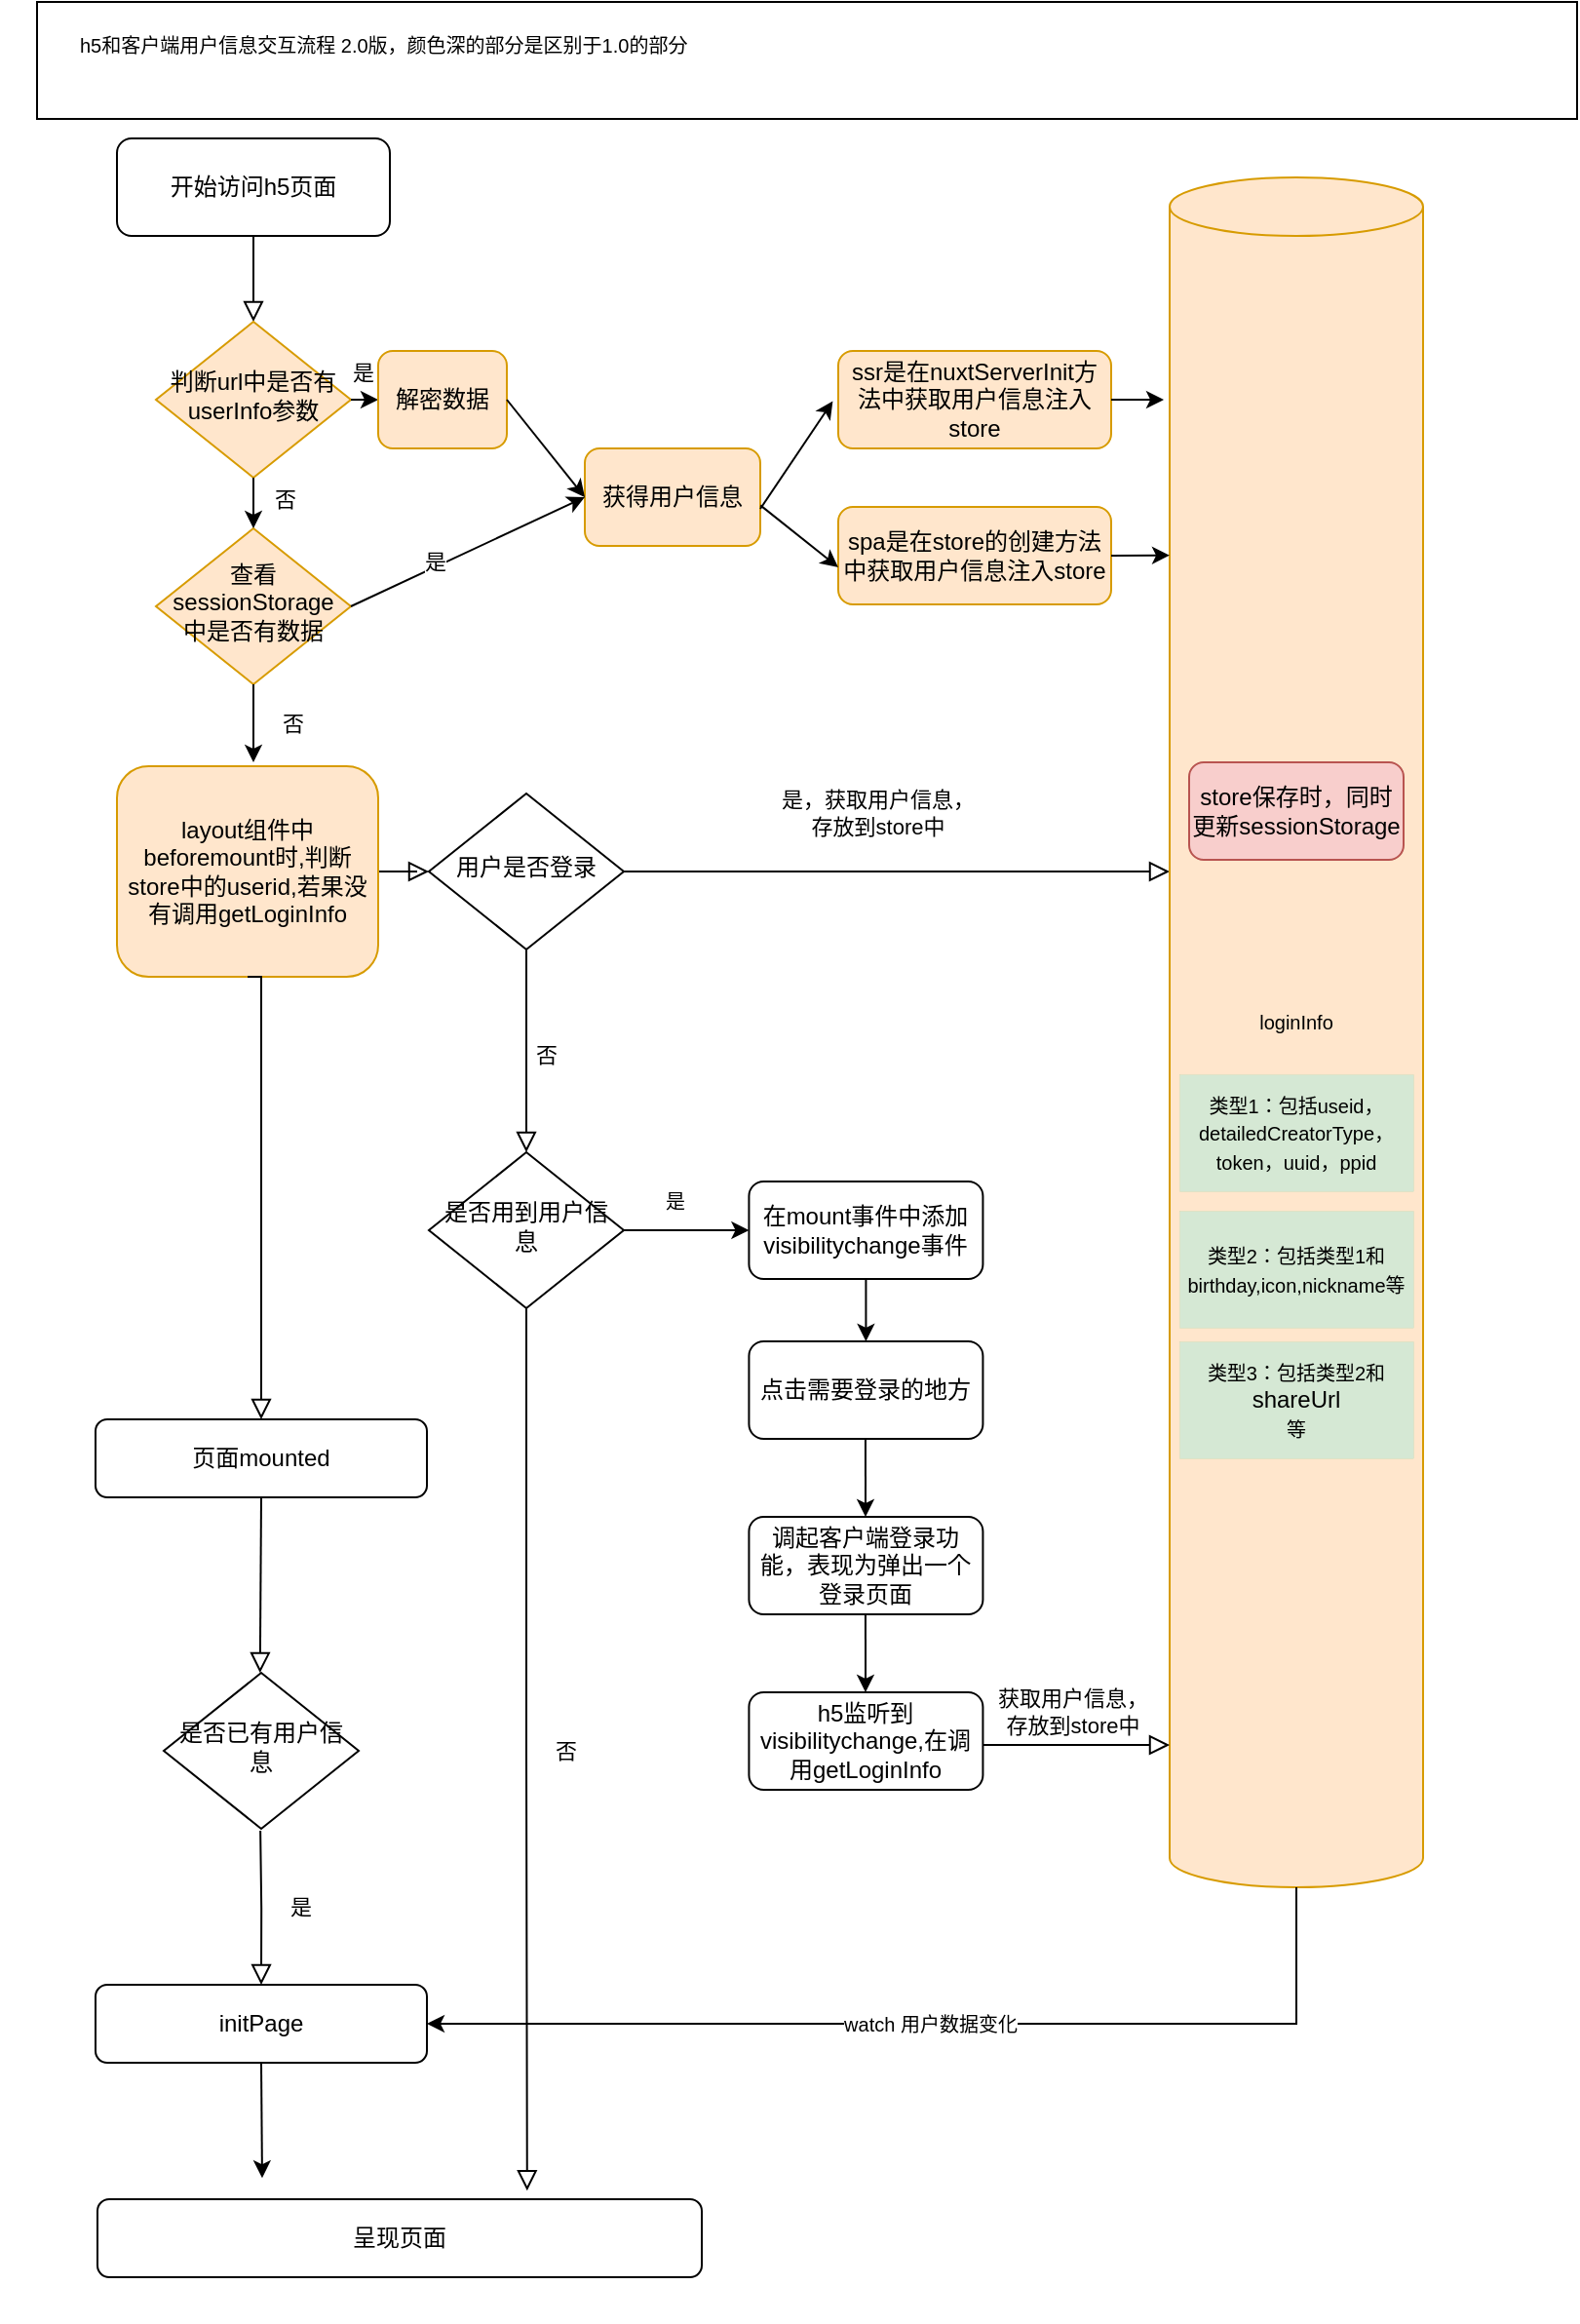 <mxfile version="20.2.0" type="github">
  <diagram id="C5RBs43oDa-KdzZeNtuy" name="Page-1">
    <mxGraphModel dx="2377" dy="2492" grid="1" gridSize="10" guides="1" tooltips="1" connect="1" arrows="1" fold="1" page="1" pageScale="1" pageWidth="827" pageHeight="1169" math="0" shadow="0">
      <root>
        <mxCell id="WIyWlLk6GJQsqaUBKTNV-0" />
        <mxCell id="WIyWlLk6GJQsqaUBKTNV-1" parent="WIyWlLk6GJQsqaUBKTNV-0" />
        <mxCell id="vIY9tpSzzPqMu0DWue8W-50" value="h5和客户端用户信息交互流程 2.0版，颜色深的部分是区别于1.0的部分" style="rounded=0;whiteSpace=wrap;html=1;fontSize=10;align=left;verticalAlign=top;spacingTop=10;spacingLeft=20;container=1;" parent="WIyWlLk6GJQsqaUBKTNV-1" vertex="1">
          <mxGeometry x="19" y="-90" width="790" height="60" as="geometry" />
        </mxCell>
        <mxCell id="WIyWlLk6GJQsqaUBKTNV-2" value="" style="rounded=0;html=1;jettySize=auto;orthogonalLoop=1;fontSize=11;endArrow=block;endFill=0;endSize=8;strokeWidth=1;shadow=0;labelBackgroundColor=none;edgeStyle=orthogonalEdgeStyle;exitX=1;exitY=0.5;exitDx=0;exitDy=0;" parent="WIyWlLk6GJQsqaUBKTNV-1" source="vIY9tpSzzPqMu0DWue8W-14" target="WIyWlLk6GJQsqaUBKTNV-6" edge="1">
          <mxGeometry relative="1" as="geometry">
            <mxPoint x="210" y="327" as="sourcePoint" />
          </mxGeometry>
        </mxCell>
        <mxCell id="WIyWlLk6GJQsqaUBKTNV-4" value="否" style="rounded=0;html=1;jettySize=auto;orthogonalLoop=1;fontSize=11;endArrow=block;endFill=0;endSize=8;strokeWidth=1;shadow=0;labelBackgroundColor=none;edgeStyle=orthogonalEdgeStyle;exitX=0.5;exitY=1;exitDx=0;exitDy=0;entryX=0.5;entryY=0;entryDx=0;entryDy=0;" parent="WIyWlLk6GJQsqaUBKTNV-1" source="WIyWlLk6GJQsqaUBKTNV-6" edge="1" target="vIY9tpSzzPqMu0DWue8W-25">
          <mxGeometry x="0.027" y="10" relative="1" as="geometry">
            <mxPoint as="offset" />
            <mxPoint x="270" y="477" as="targetPoint" />
          </mxGeometry>
        </mxCell>
        <mxCell id="WIyWlLk6GJQsqaUBKTNV-5" value="是，获取用户信息，&lt;br&gt;存放到store中" style="edgeStyle=orthogonalEdgeStyle;rounded=0;html=1;jettySize=auto;orthogonalLoop=1;fontSize=11;endArrow=block;endFill=0;endSize=8;strokeWidth=1;shadow=0;labelBackgroundColor=none;" parent="WIyWlLk6GJQsqaUBKTNV-1" source="WIyWlLk6GJQsqaUBKTNV-6" edge="1">
          <mxGeometry x="-0.075" y="30" relative="1" as="geometry">
            <mxPoint as="offset" />
            <mxPoint x="600" y="356" as="targetPoint" />
            <Array as="points" />
          </mxGeometry>
        </mxCell>
        <mxCell id="WIyWlLk6GJQsqaUBKTNV-6" value="用户是否登录" style="rhombus;whiteSpace=wrap;html=1;shadow=0;fontFamily=Helvetica;fontSize=12;align=center;strokeWidth=1;spacing=6;spacingTop=-4;" parent="WIyWlLk6GJQsqaUBKTNV-1" vertex="1">
          <mxGeometry x="220" y="316" width="100" height="80" as="geometry" />
        </mxCell>
        <mxCell id="WIyWlLk6GJQsqaUBKTNV-11" value="initPage" style="rounded=1;whiteSpace=wrap;html=1;fontSize=12;glass=0;strokeWidth=1;shadow=0;" parent="WIyWlLk6GJQsqaUBKTNV-1" vertex="1">
          <mxGeometry x="49" y="927" width="170" height="40" as="geometry" />
        </mxCell>
        <mxCell id="vIY9tpSzzPqMu0DWue8W-6" value="开始访问h5页面" style="rounded=1;whiteSpace=wrap;html=1;" parent="WIyWlLk6GJQsqaUBKTNV-1" vertex="1">
          <mxGeometry x="60" y="-20" width="140" height="50" as="geometry" />
        </mxCell>
        <mxCell id="vIY9tpSzzPqMu0DWue8W-9" value="loginInfo&#xa;&#xa;&#xa;" style="shape=cylinder3;boundedLbl=1;backgroundOutline=1;size=15;whiteSpace=wrap;fontSize=10;fillColor=#ffe6cc;strokeColor=#d79b00;" parent="WIyWlLk6GJQsqaUBKTNV-1" vertex="1">
          <mxGeometry x="600" width="130" height="877" as="geometry" />
        </mxCell>
        <mxCell id="vIY9tpSzzPqMu0DWue8W-14" value="layout组件中beforemount时,判断store中的userid,若果没有调用getLoginInfo" style="rounded=1;whiteSpace=wrap;html=1;fillColor=#ffe6cc;strokeColor=#d79b00;" parent="WIyWlLk6GJQsqaUBKTNV-1" vertex="1">
          <mxGeometry x="60" y="302" width="134" height="108" as="geometry" />
        </mxCell>
        <mxCell id="vIY9tpSzzPqMu0DWue8W-15" value="" style="rounded=0;html=1;jettySize=auto;orthogonalLoop=1;fontSize=11;endArrow=block;endFill=0;endSize=8;strokeWidth=1;shadow=0;labelBackgroundColor=none;edgeStyle=orthogonalEdgeStyle;exitX=0.5;exitY=1;exitDx=0;exitDy=0;entryX=0.5;entryY=0;entryDx=0;entryDy=0;" parent="WIyWlLk6GJQsqaUBKTNV-1" source="vIY9tpSzzPqMu0DWue8W-6" target="VcRhLuIsz3l9arXMUyPR-2" edge="1">
          <mxGeometry relative="1" as="geometry">
            <mxPoint x="143.71" y="157" as="sourcePoint" />
            <mxPoint x="144" y="90" as="targetPoint" />
            <Array as="points" />
          </mxGeometry>
        </mxCell>
        <mxCell id="vIY9tpSzzPqMu0DWue8W-20" value="watch 用户数据变化" style="endArrow=classic;html=1;rounded=0;fontSize=10;exitX=0.5;exitY=1;exitDx=0;exitDy=0;exitPerimeter=0;entryX=1;entryY=0.5;entryDx=0;entryDy=0;" parent="WIyWlLk6GJQsqaUBKTNV-1" source="vIY9tpSzzPqMu0DWue8W-9" target="WIyWlLk6GJQsqaUBKTNV-11" edge="1">
          <mxGeometry width="50" height="50" relative="1" as="geometry">
            <mxPoint x="490" y="737" as="sourcePoint" />
            <mxPoint x="555" y="787" as="targetPoint" />
            <Array as="points">
              <mxPoint x="665" y="947" />
            </Array>
          </mxGeometry>
        </mxCell>
        <mxCell id="vIY9tpSzzPqMu0DWue8W-21" value="呈现页面" style="rounded=1;whiteSpace=wrap;html=1;fontSize=12;glass=0;strokeWidth=1;shadow=0;" parent="WIyWlLk6GJQsqaUBKTNV-1" vertex="1">
          <mxGeometry x="50" y="1037" width="310" height="40" as="geometry" />
        </mxCell>
        <mxCell id="vIY9tpSzzPqMu0DWue8W-22" value="" style="endArrow=classic;html=1;rounded=0;fontSize=10;exitX=0.5;exitY=1;exitDx=0;exitDy=0;entryX=0.481;entryY=-0.022;entryDx=0;entryDy=0;entryPerimeter=0;" parent="WIyWlLk6GJQsqaUBKTNV-1" source="WIyWlLk6GJQsqaUBKTNV-11" edge="1">
          <mxGeometry width="50" height="50" relative="1" as="geometry">
            <mxPoint x="197" y="957" as="sourcePoint" />
            <mxPoint x="134.49" y="1026.12" as="targetPoint" />
          </mxGeometry>
        </mxCell>
        <mxCell id="vIY9tpSzzPqMu0DWue8W-25" value="是否用到用户信息" style="rhombus;shadow=0;fontFamily=Helvetica;fontSize=12;align=center;strokeWidth=1;spacing=6;spacingTop=-4;whiteSpace=wrap;" parent="WIyWlLk6GJQsqaUBKTNV-1" vertex="1">
          <mxGeometry x="220" y="500" width="100" height="80" as="geometry" />
        </mxCell>
        <mxCell id="vIY9tpSzzPqMu0DWue8W-27" value="否" style="rounded=0;html=1;jettySize=auto;orthogonalLoop=1;fontSize=11;endArrow=block;endFill=0;endSize=8;strokeWidth=1;shadow=0;labelBackgroundColor=none;edgeStyle=orthogonalEdgeStyle;exitX=0.5;exitY=1;exitDx=0;exitDy=0;entryX=0.711;entryY=-0.109;entryDx=0;entryDy=0;entryPerimeter=0;" parent="WIyWlLk6GJQsqaUBKTNV-1" source="vIY9tpSzzPqMu0DWue8W-25" target="vIY9tpSzzPqMu0DWue8W-21" edge="1">
          <mxGeometry y="20" relative="1" as="geometry">
            <mxPoint as="offset" />
            <mxPoint x="170" y="587" as="sourcePoint" />
            <mxPoint x="310" y="757" as="targetPoint" />
          </mxGeometry>
        </mxCell>
        <mxCell id="vIY9tpSzzPqMu0DWue8W-29" value="在mount事件中添加&lt;br&gt;visibilitychange事件" style="rounded=1;whiteSpace=wrap;html=1;" parent="WIyWlLk6GJQsqaUBKTNV-1" vertex="1">
          <mxGeometry x="384.21" y="515" width="120" height="50" as="geometry" />
        </mxCell>
        <mxCell id="vIY9tpSzzPqMu0DWue8W-30" value="获取用户信息，&lt;br&gt;存放到store中" style="edgeStyle=orthogonalEdgeStyle;rounded=0;html=1;jettySize=auto;orthogonalLoop=1;fontSize=11;endArrow=block;endFill=0;endSize=8;strokeWidth=1;shadow=0;labelBackgroundColor=none;spacing=7;" parent="WIyWlLk6GJQsqaUBKTNV-1" target="vIY9tpSzzPqMu0DWue8W-9" edge="1">
          <mxGeometry x="-0.044" y="17" relative="1" as="geometry">
            <mxPoint as="offset" />
            <mxPoint x="504.21" y="804.01" as="sourcePoint" />
            <mxPoint x="580" y="797" as="targetPoint" />
            <Array as="points">
              <mxPoint x="580" y="804" />
              <mxPoint x="580" y="804" />
            </Array>
          </mxGeometry>
        </mxCell>
        <mxCell id="vIY9tpSzzPqMu0DWue8W-31" value="页面mounted" style="rounded=1;whiteSpace=wrap;html=1;fontSize=12;glass=0;strokeWidth=1;shadow=0;" parent="WIyWlLk6GJQsqaUBKTNV-1" vertex="1">
          <mxGeometry x="49" y="637" width="170" height="40" as="geometry" />
        </mxCell>
        <mxCell id="vIY9tpSzzPqMu0DWue8W-32" value="是否已有用户信息" style="rhombus;whiteSpace=wrap;html=1;shadow=0;fontFamily=Helvetica;fontSize=12;align=center;strokeWidth=1;spacing=6;spacingTop=-4;" parent="WIyWlLk6GJQsqaUBKTNV-1" vertex="1">
          <mxGeometry x="84" y="767" width="100" height="80" as="geometry" />
        </mxCell>
        <mxCell id="vIY9tpSzzPqMu0DWue8W-33" value="是" style="rounded=0;html=1;jettySize=auto;orthogonalLoop=1;fontSize=11;endArrow=block;endFill=0;endSize=8;strokeWidth=1;shadow=0;labelBackgroundColor=none;edgeStyle=orthogonalEdgeStyle;entryX=0.5;entryY=0;entryDx=0;entryDy=0;" parent="WIyWlLk6GJQsqaUBKTNV-1" target="WIyWlLk6GJQsqaUBKTNV-11" edge="1">
          <mxGeometry y="20" relative="1" as="geometry">
            <mxPoint as="offset" />
            <mxPoint x="133.57" y="848" as="sourcePoint" />
            <mxPoint x="133.57" y="898" as="targetPoint" />
          </mxGeometry>
        </mxCell>
        <mxCell id="vIY9tpSzzPqMu0DWue8W-35" value="" style="rounded=0;html=1;jettySize=auto;orthogonalLoop=1;fontSize=11;endArrow=block;endFill=0;endSize=8;strokeWidth=1;shadow=0;labelBackgroundColor=none;edgeStyle=orthogonalEdgeStyle;entryX=0.5;entryY=0;entryDx=0;entryDy=0;exitX=0.5;exitY=1;exitDx=0;exitDy=0;" parent="WIyWlLk6GJQsqaUBKTNV-1" source="vIY9tpSzzPqMu0DWue8W-31" edge="1">
          <mxGeometry y="20" relative="1" as="geometry">
            <mxPoint as="offset" />
            <mxPoint x="132.96" y="688" as="sourcePoint" />
            <mxPoint x="133.39" y="767" as="targetPoint" />
            <Array as="points">
              <mxPoint x="133" y="677" />
            </Array>
          </mxGeometry>
        </mxCell>
        <mxCell id="vIY9tpSzzPqMu0DWue8W-37" value="" style="rounded=0;html=1;jettySize=auto;orthogonalLoop=1;fontSize=11;endArrow=block;endFill=0;endSize=8;strokeWidth=1;shadow=0;labelBackgroundColor=none;edgeStyle=orthogonalEdgeStyle;exitX=0.5;exitY=1;exitDx=0;exitDy=0;" parent="WIyWlLk6GJQsqaUBKTNV-1" target="vIY9tpSzzPqMu0DWue8W-31" edge="1" source="vIY9tpSzzPqMu0DWue8W-14">
          <mxGeometry y="20" relative="1" as="geometry">
            <mxPoint as="offset" />
            <mxPoint x="133.57" y="352" as="sourcePoint" />
            <mxPoint x="133.57" y="402" as="targetPoint" />
            <Array as="points">
              <mxPoint x="134" y="410" />
            </Array>
          </mxGeometry>
        </mxCell>
        <mxCell id="vIY9tpSzzPqMu0DWue8W-38" value="" style="endArrow=classic;html=1;rounded=0;fontSize=10;exitX=1;exitY=0.5;exitDx=0;exitDy=0;entryX=0;entryY=0.5;entryDx=0;entryDy=0;" parent="WIyWlLk6GJQsqaUBKTNV-1" source="vIY9tpSzzPqMu0DWue8W-25" target="vIY9tpSzzPqMu0DWue8W-29" edge="1">
          <mxGeometry width="50" height="50" relative="1" as="geometry">
            <mxPoint x="230" y="655" as="sourcePoint" />
            <mxPoint x="280" y="605" as="targetPoint" />
          </mxGeometry>
        </mxCell>
        <mxCell id="vIY9tpSzzPqMu0DWue8W-39" value="是" style="edgeLabel;html=1;align=center;verticalAlign=middle;resizable=0;points=[];fontSize=10;" parent="vIY9tpSzzPqMu0DWue8W-38" vertex="1" connectable="0">
          <mxGeometry x="-0.209" y="-1" relative="1" as="geometry">
            <mxPoint y="-16" as="offset" />
          </mxGeometry>
        </mxCell>
        <mxCell id="vIY9tpSzzPqMu0DWue8W-43" value="调起客户端登录功能，表现为弹出一个登录页面" style="rounded=1;whiteSpace=wrap;html=1;" parent="WIyWlLk6GJQsqaUBKTNV-1" vertex="1">
          <mxGeometry x="384.21" y="687" width="120" height="50" as="geometry" />
        </mxCell>
        <mxCell id="vIY9tpSzzPqMu0DWue8W-44" value="h5监听到visibilitychange,在调用getLoginInfo" style="rounded=1;whiteSpace=wrap;html=1;" parent="WIyWlLk6GJQsqaUBKTNV-1" vertex="1">
          <mxGeometry x="384.21" y="777" width="120" height="50" as="geometry" />
        </mxCell>
        <mxCell id="vIY9tpSzzPqMu0DWue8W-45" value="点击需要登录的地方" style="rounded=1;whiteSpace=wrap;html=1;" parent="WIyWlLk6GJQsqaUBKTNV-1" vertex="1">
          <mxGeometry x="384.21" y="597" width="120" height="50" as="geometry" />
        </mxCell>
        <mxCell id="vIY9tpSzzPqMu0DWue8W-47" value="" style="endArrow=classic;html=1;rounded=0;fontSize=10;exitX=0.5;exitY=1;exitDx=0;exitDy=0;entryX=0.5;entryY=0;entryDx=0;entryDy=0;" parent="WIyWlLk6GJQsqaUBKTNV-1" source="vIY9tpSzzPqMu0DWue8W-29" target="vIY9tpSzzPqMu0DWue8W-45" edge="1">
          <mxGeometry width="50" height="50" relative="1" as="geometry">
            <mxPoint x="350" y="547" as="sourcePoint" />
            <mxPoint x="400" y="497" as="targetPoint" />
          </mxGeometry>
        </mxCell>
        <mxCell id="vIY9tpSzzPqMu0DWue8W-48" value="" style="endArrow=classic;html=1;rounded=0;fontSize=10;exitX=0.5;exitY=1;exitDx=0;exitDy=0;" parent="WIyWlLk6GJQsqaUBKTNV-1" edge="1">
          <mxGeometry width="50" height="50" relative="1" as="geometry">
            <mxPoint x="443.98" y="647" as="sourcePoint" />
            <mxPoint x="444" y="687" as="targetPoint" />
          </mxGeometry>
        </mxCell>
        <mxCell id="vIY9tpSzzPqMu0DWue8W-49" value="" style="endArrow=classic;html=1;rounded=0;fontSize=10;exitX=0.5;exitY=1;exitDx=0;exitDy=0;" parent="WIyWlLk6GJQsqaUBKTNV-1" edge="1">
          <mxGeometry width="50" height="50" relative="1" as="geometry">
            <mxPoint x="443.98" y="737" as="sourcePoint" />
            <mxPoint x="444" y="777" as="targetPoint" />
          </mxGeometry>
        </mxCell>
        <mxCell id="VcRhLuIsz3l9arXMUyPR-0" value="" style="rounded=0;whiteSpace=wrap;html=1;fontSize=10;align=left;verticalAlign=top;spacingTop=10;spacingLeft=20;container=1;strokeColor=none;" parent="WIyWlLk6GJQsqaUBKTNV-1" vertex="1">
          <mxGeometry y="1090" width="790" height="10" as="geometry" />
        </mxCell>
        <mxCell id="VcRhLuIsz3l9arXMUyPR-1" value="获得用户信息" style="rounded=1;whiteSpace=wrap;html=1;fillColor=#ffe6cc;strokeColor=#d79b00;" parent="WIyWlLk6GJQsqaUBKTNV-1" vertex="1">
          <mxGeometry x="300" y="139" width="90" height="50" as="geometry" />
        </mxCell>
        <mxCell id="VcRhLuIsz3l9arXMUyPR-2" value="判断url中是否有userInfo参数" style="rhombus;whiteSpace=wrap;html=1;shadow=0;fontFamily=Helvetica;fontSize=12;align=center;strokeWidth=1;spacing=6;spacingTop=-4;fillColor=#ffe6cc;strokeColor=#d79b00;" parent="WIyWlLk6GJQsqaUBKTNV-1" vertex="1">
          <mxGeometry x="80" y="74" width="100" height="80" as="geometry" />
        </mxCell>
        <mxCell id="VcRhLuIsz3l9arXMUyPR-4" value="" style="endArrow=classic;html=1;rounded=0;exitX=1;exitY=0.5;exitDx=0;exitDy=0;entryX=0;entryY=0.5;entryDx=0;entryDy=0;" parent="WIyWlLk6GJQsqaUBKTNV-1" source="VcRhLuIsz3l9arXMUyPR-2" target="8PbuyGUzduUW_dPp9cm1-6" edge="1">
          <mxGeometry width="50" height="50" relative="1" as="geometry">
            <mxPoint x="190" y="189" as="sourcePoint" />
            <mxPoint x="240" y="139" as="targetPoint" />
          </mxGeometry>
        </mxCell>
        <mxCell id="VcRhLuIsz3l9arXMUyPR-11" value="是" style="edgeLabel;html=1;align=center;verticalAlign=middle;resizable=0;points=[];" parent="VcRhLuIsz3l9arXMUyPR-4" vertex="1" connectable="0">
          <mxGeometry x="-0.223" y="-1" relative="1" as="geometry">
            <mxPoint y="-15" as="offset" />
          </mxGeometry>
        </mxCell>
        <mxCell id="VcRhLuIsz3l9arXMUyPR-8" value="查看sessionStorage中是否有数据" style="rhombus;whiteSpace=wrap;html=1;shadow=0;fontFamily=Helvetica;fontSize=12;align=center;strokeWidth=1;spacing=6;spacingTop=-4;fillColor=#ffe6cc;strokeColor=#d79b00;" parent="WIyWlLk6GJQsqaUBKTNV-1" vertex="1">
          <mxGeometry x="80" y="180" width="100" height="80" as="geometry" />
        </mxCell>
        <mxCell id="VcRhLuIsz3l9arXMUyPR-9" value="" style="endArrow=classic;html=1;rounded=0;exitX=0.5;exitY=1;exitDx=0;exitDy=0;" parent="WIyWlLk6GJQsqaUBKTNV-1" source="VcRhLuIsz3l9arXMUyPR-2" target="VcRhLuIsz3l9arXMUyPR-8" edge="1">
          <mxGeometry width="50" height="50" relative="1" as="geometry">
            <mxPoint x="150" y="200" as="sourcePoint" />
            <mxPoint x="200" y="150" as="targetPoint" />
          </mxGeometry>
        </mxCell>
        <mxCell id="VcRhLuIsz3l9arXMUyPR-12" value="否" style="edgeLabel;html=1;align=center;verticalAlign=middle;resizable=0;points=[];" parent="VcRhLuIsz3l9arXMUyPR-9" vertex="1" connectable="0">
          <mxGeometry x="-0.154" y="-1" relative="1" as="geometry">
            <mxPoint x="17" as="offset" />
          </mxGeometry>
        </mxCell>
        <mxCell id="VcRhLuIsz3l9arXMUyPR-15" value="否" style="endArrow=classic;html=1;rounded=0;exitX=0.5;exitY=1;exitDx=0;exitDy=0;" parent="WIyWlLk6GJQsqaUBKTNV-1" source="VcRhLuIsz3l9arXMUyPR-8" edge="1">
          <mxGeometry y="20" width="50" height="50" relative="1" as="geometry">
            <mxPoint x="230" y="230" as="sourcePoint" />
            <mxPoint x="130" y="300" as="targetPoint" />
            <mxPoint as="offset" />
          </mxGeometry>
        </mxCell>
        <mxCell id="VcRhLuIsz3l9arXMUyPR-19" value="&lt;span style=&quot;color: rgb(0, 0, 0); font-size: 10px;&quot;&gt;类型1：包括useid，detailedCreatorType，token，uuid，ppid&lt;/span&gt;" style="whiteSpace=wrap;html=1;strokeColor=#82b366;fillColor=#d5e8d4;strokeWidth=0;" parent="WIyWlLk6GJQsqaUBKTNV-1" vertex="1">
          <mxGeometry x="605" y="460" width="120" height="60" as="geometry" />
        </mxCell>
        <mxCell id="VcRhLuIsz3l9arXMUyPR-20" value="&lt;span style=&quot;color: rgb(0, 0, 0); font-size: 10px;&quot;&gt;类型2：包括类型1和birthday,icon,nickname等&lt;/span&gt;" style="whiteSpace=wrap;html=1;strokeColor=#82b366;fillColor=#d5e8d4;strokeWidth=0;" parent="WIyWlLk6GJQsqaUBKTNV-1" vertex="1">
          <mxGeometry x="605" y="530" width="120" height="60" as="geometry" />
        </mxCell>
        <mxCell id="VcRhLuIsz3l9arXMUyPR-21" value="&lt;span style=&quot;font-size: 10px;&quot;&gt;类型3：包括类型2和&lt;/span&gt;&lt;span style=&quot;background-color: initial;&quot;&gt;shareUrl&lt;/span&gt;&lt;div data-okr=&quot;%7B%22okrDelta%22%3A%5B%7B%22lineType%22%3A%22text%22%2C%22lineOptions%22%3A%7B%7D%2C%22lineContent%22%3A%5B%7B%22opType%22%3A%22text%22%2C%22options%22%3A%7B%22text%22%3A%22shareUrl%22%7D%7D%5D%7D%5D%2C%22businessKey%22%3A%22lark-doc%22%7D&quot; class=&quot;okr-block-clipboard&quot;&gt;&lt;/div&gt;&lt;span style=&quot;font-size: 10px;&quot;&gt;等&lt;/span&gt;" style="whiteSpace=wrap;html=1;strokeColor=#82b366;fillColor=#d5e8d4;strokeWidth=0;" parent="WIyWlLk6GJQsqaUBKTNV-1" vertex="1">
          <mxGeometry x="605" y="597" width="120" height="60" as="geometry" />
        </mxCell>
        <mxCell id="8PbuyGUzduUW_dPp9cm1-0" value="ssr是在nuxtServerInit方法中获取用户信息注入store" style="rounded=1;whiteSpace=wrap;html=1;fillColor=#ffe6cc;strokeColor=#d79b00;" vertex="1" parent="WIyWlLk6GJQsqaUBKTNV-1">
          <mxGeometry x="430" y="89" width="140" height="50" as="geometry" />
        </mxCell>
        <mxCell id="8PbuyGUzduUW_dPp9cm1-2" value="" style="endArrow=classic;html=1;rounded=0;exitX=1;exitY=0.5;exitDx=0;exitDy=0;entryX=-0.023;entryY=0.13;entryDx=0;entryDy=0;entryPerimeter=0;" edge="1" parent="WIyWlLk6GJQsqaUBKTNV-1" source="8PbuyGUzduUW_dPp9cm1-0" target="vIY9tpSzzPqMu0DWue8W-9">
          <mxGeometry width="50" height="50" relative="1" as="geometry">
            <mxPoint x="530" y="50" as="sourcePoint" />
            <mxPoint x="580" as="targetPoint" />
          </mxGeometry>
        </mxCell>
        <mxCell id="8PbuyGUzduUW_dPp9cm1-3" value="spa是在store的创建方法中获取用户信息注入store" style="rounded=1;whiteSpace=wrap;html=1;fillColor=#ffe6cc;strokeColor=#d79b00;" vertex="1" parent="WIyWlLk6GJQsqaUBKTNV-1">
          <mxGeometry x="430" y="169" width="140" height="50" as="geometry" />
        </mxCell>
        <mxCell id="8PbuyGUzduUW_dPp9cm1-4" value="" style="endArrow=classic;html=1;rounded=0;exitX=1;exitY=0.5;exitDx=0;exitDy=0;entryX=0;entryY=0.221;entryDx=0;entryDy=0;entryPerimeter=0;" edge="1" parent="WIyWlLk6GJQsqaUBKTNV-1" source="8PbuyGUzduUW_dPp9cm1-3" target="vIY9tpSzzPqMu0DWue8W-9">
          <mxGeometry width="50" height="50" relative="1" as="geometry">
            <mxPoint x="530" y="130" as="sourcePoint" />
            <mxPoint x="600" y="135.251" as="targetPoint" />
          </mxGeometry>
        </mxCell>
        <mxCell id="8PbuyGUzduUW_dPp9cm1-6" value="解密数据" style="rounded=1;whiteSpace=wrap;html=1;fillColor=#ffe6cc;strokeColor=#d79b00;" vertex="1" parent="WIyWlLk6GJQsqaUBKTNV-1">
          <mxGeometry x="194" y="89" width="66" height="50" as="geometry" />
        </mxCell>
        <mxCell id="8PbuyGUzduUW_dPp9cm1-7" value="" style="endArrow=classic;html=1;rounded=0;exitX=1.001;exitY=0.584;exitDx=0;exitDy=0;exitPerimeter=0;entryX=0;entryY=0.62;entryDx=0;entryDy=0;entryPerimeter=0;" edge="1" parent="WIyWlLk6GJQsqaUBKTNV-1" source="VcRhLuIsz3l9arXMUyPR-1" target="8PbuyGUzduUW_dPp9cm1-3">
          <mxGeometry width="50" height="50" relative="1" as="geometry">
            <mxPoint x="330" y="190" as="sourcePoint" />
            <mxPoint x="380" y="140" as="targetPoint" />
          </mxGeometry>
        </mxCell>
        <mxCell id="8PbuyGUzduUW_dPp9cm1-8" value="" style="endArrow=classic;html=1;rounded=0;entryX=-0.02;entryY=0.515;entryDx=0;entryDy=0;entryPerimeter=0;" edge="1" parent="WIyWlLk6GJQsqaUBKTNV-1" target="8PbuyGUzduUW_dPp9cm1-0">
          <mxGeometry width="50" height="50" relative="1" as="geometry">
            <mxPoint x="390" y="170" as="sourcePoint" />
            <mxPoint x="380" y="140" as="targetPoint" />
          </mxGeometry>
        </mxCell>
        <mxCell id="8PbuyGUzduUW_dPp9cm1-9" value="" style="endArrow=classic;html=1;rounded=0;exitX=1;exitY=0.5;exitDx=0;exitDy=0;entryX=0;entryY=0.5;entryDx=0;entryDy=0;" edge="1" parent="WIyWlLk6GJQsqaUBKTNV-1" source="VcRhLuIsz3l9arXMUyPR-8" target="VcRhLuIsz3l9arXMUyPR-1">
          <mxGeometry width="50" height="50" relative="1" as="geometry">
            <mxPoint x="330" y="260" as="sourcePoint" />
            <mxPoint x="380" y="210" as="targetPoint" />
          </mxGeometry>
        </mxCell>
        <mxCell id="8PbuyGUzduUW_dPp9cm1-11" value="是" style="edgeLabel;html=1;align=center;verticalAlign=middle;resizable=0;points=[];" vertex="1" connectable="0" parent="8PbuyGUzduUW_dPp9cm1-9">
          <mxGeometry x="-0.27" y="3" relative="1" as="geometry">
            <mxPoint as="offset" />
          </mxGeometry>
        </mxCell>
        <mxCell id="8PbuyGUzduUW_dPp9cm1-10" value="" style="endArrow=classic;html=1;rounded=0;exitX=1;exitY=0.5;exitDx=0;exitDy=0;entryX=0;entryY=0.5;entryDx=0;entryDy=0;" edge="1" parent="WIyWlLk6GJQsqaUBKTNV-1" source="8PbuyGUzduUW_dPp9cm1-6" target="VcRhLuIsz3l9arXMUyPR-1">
          <mxGeometry width="50" height="50" relative="1" as="geometry">
            <mxPoint x="330" y="260" as="sourcePoint" />
            <mxPoint x="380" y="210" as="targetPoint" />
          </mxGeometry>
        </mxCell>
        <mxCell id="8PbuyGUzduUW_dPp9cm1-12" value="store保存时，同时更新sessionStorage" style="rounded=1;whiteSpace=wrap;html=1;fillColor=#f8cecc;strokeColor=#b85450;" vertex="1" parent="WIyWlLk6GJQsqaUBKTNV-1">
          <mxGeometry x="610" y="300" width="110" height="50" as="geometry" />
        </mxCell>
      </root>
    </mxGraphModel>
  </diagram>
</mxfile>
